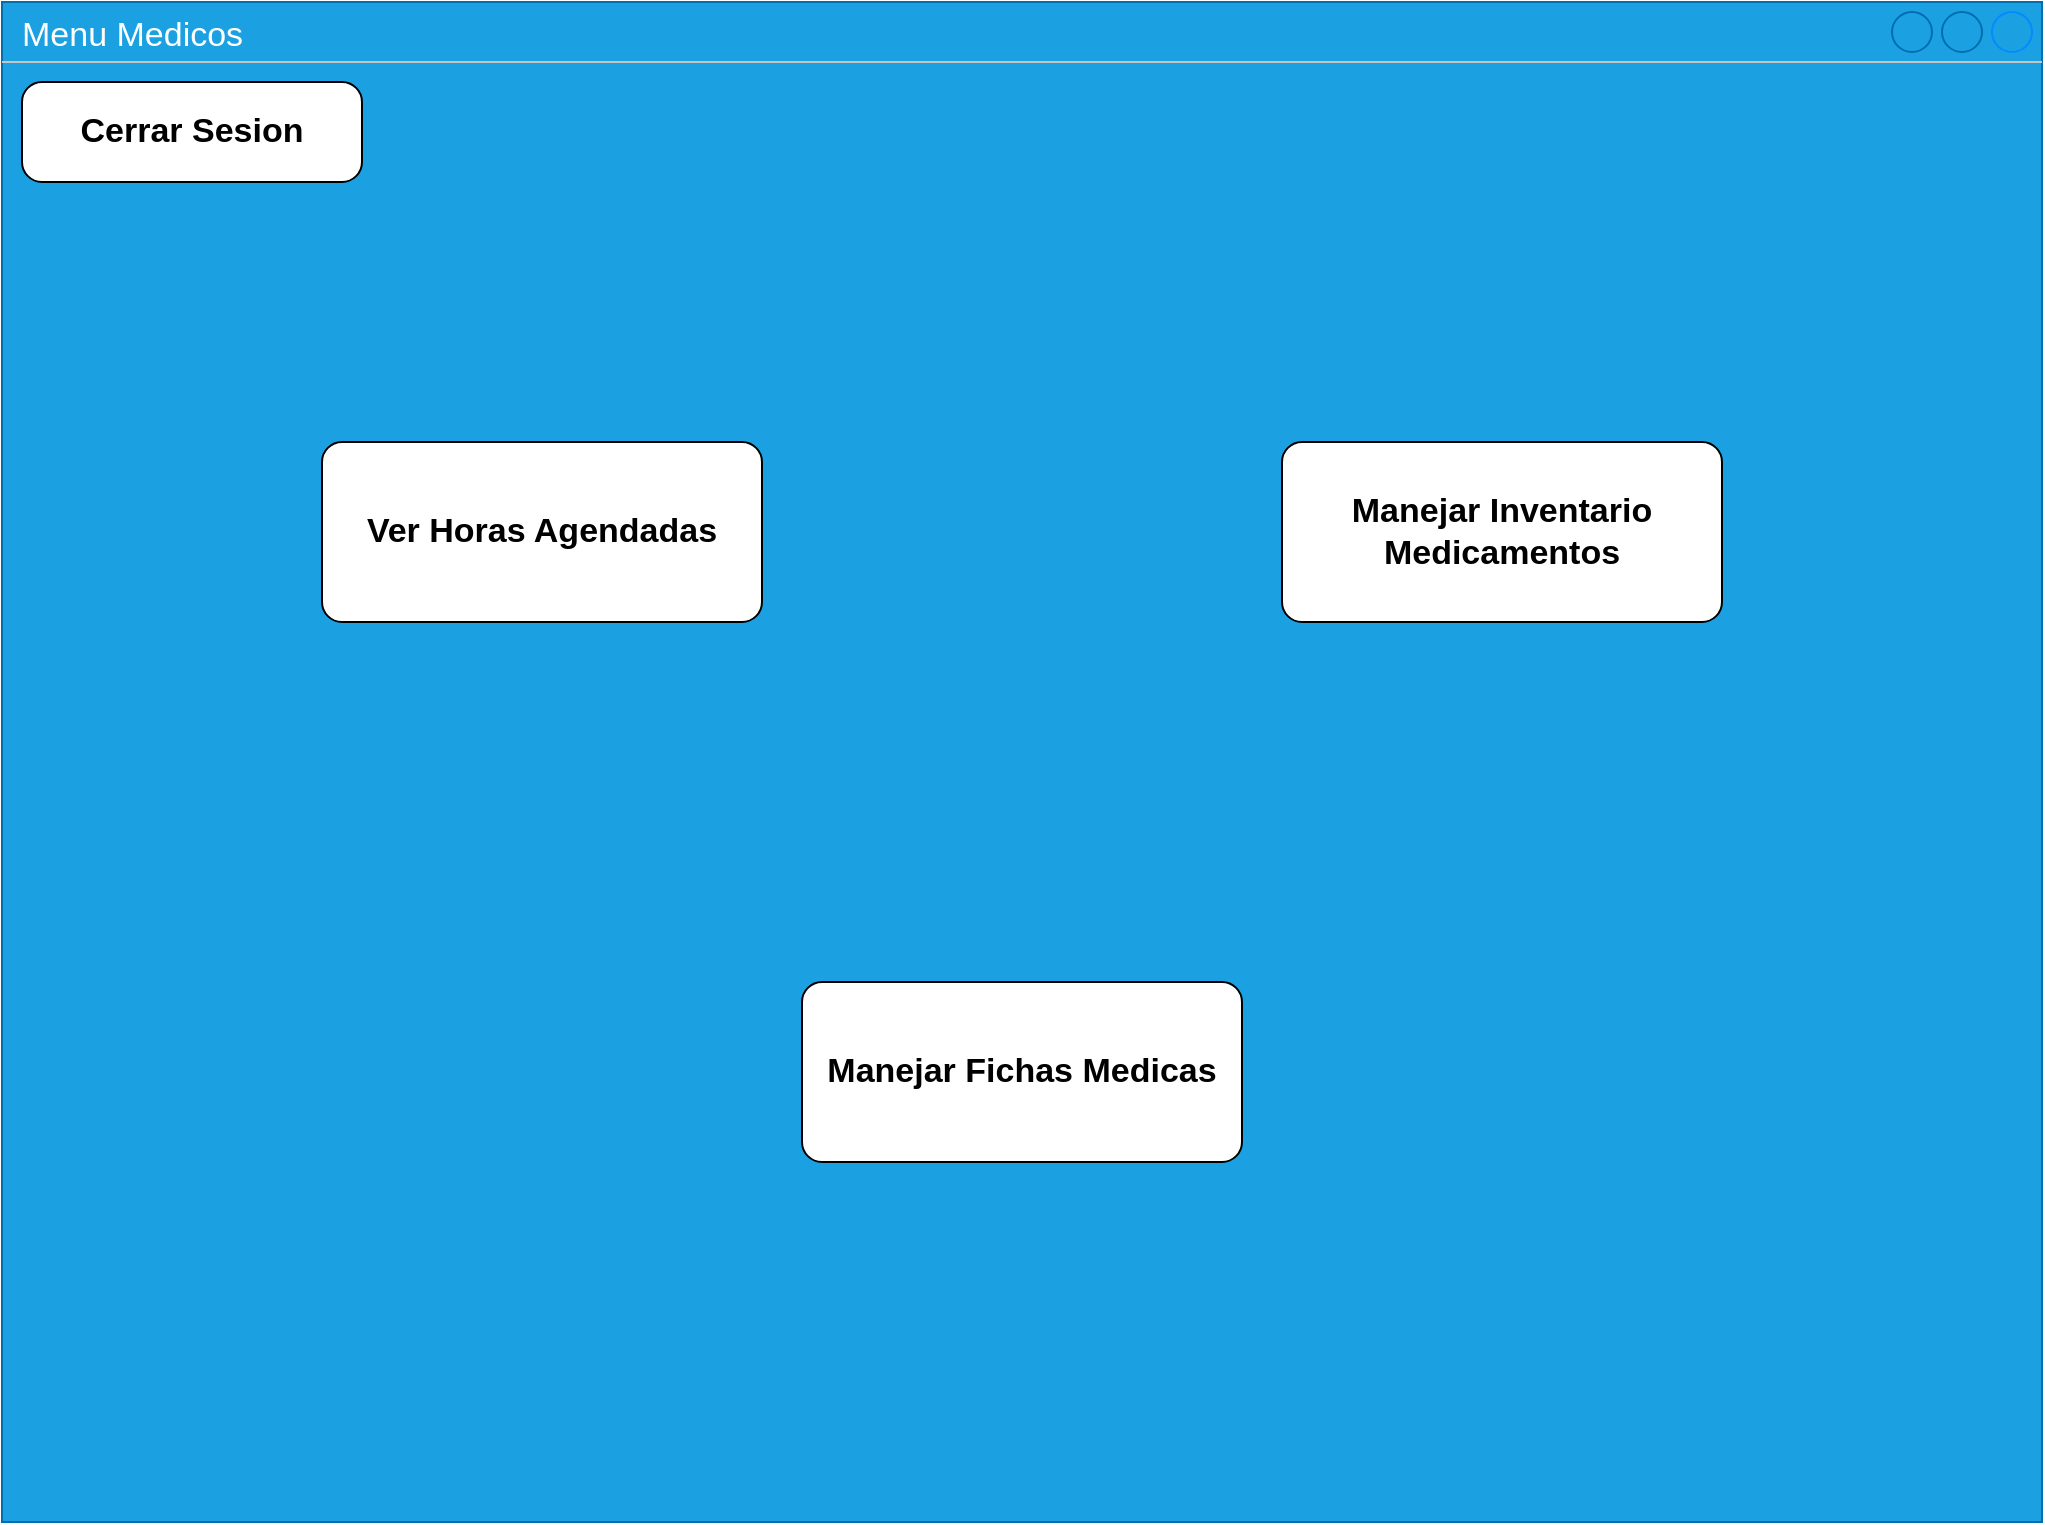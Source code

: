 <mxfile version="24.9.0">
  <diagram name="Página-1" id="7n9qcq4cweztiihZqOki">
    <mxGraphModel dx="1674" dy="746" grid="1" gridSize="10" guides="1" tooltips="1" connect="1" arrows="1" fold="1" page="1" pageScale="1" pageWidth="827" pageHeight="1169" math="0" shadow="0">
      <root>
        <mxCell id="0" />
        <mxCell id="1" parent="0" />
        <mxCell id="ik0fF-yZ9_700ZOFON-I-1" value="Menu Medicos" style="strokeWidth=1;shadow=0;dashed=0;align=center;html=1;shape=mxgraph.mockup.containers.window;align=left;verticalAlign=top;spacingLeft=8;strokeColor2=#008cff;strokeColor3=#c4c4c4;fontColor=#ffffff;mainText=;fontSize=17;labelBackgroundColor=none;whiteSpace=wrap;fillColor=#1ba1e2;strokeColor=#006EAF;" vertex="1" parent="1">
          <mxGeometry x="60" y="190" width="1020" height="760" as="geometry" />
        </mxCell>
        <mxCell id="ik0fF-yZ9_700ZOFON-I-2" value="Ver Horas Agendadas" style="strokeWidth=1;shadow=0;dashed=0;align=center;html=1;shape=mxgraph.mockup.buttons.button;mainText=;buttonStyle=round;fontSize=17;fontStyle=1;whiteSpace=wrap;" vertex="1" parent="1">
          <mxGeometry x="220" y="410" width="220" height="90" as="geometry" />
        </mxCell>
        <mxCell id="ik0fF-yZ9_700ZOFON-I-4" value="Manejar Fichas Medicas" style="strokeWidth=1;shadow=0;dashed=0;align=center;html=1;shape=mxgraph.mockup.buttons.button;mainText=;buttonStyle=round;fontSize=17;fontStyle=1;whiteSpace=wrap;" vertex="1" parent="1">
          <mxGeometry x="460" y="680" width="220" height="90" as="geometry" />
        </mxCell>
        <mxCell id="ik0fF-yZ9_700ZOFON-I-5" value="Manejar Inventario Medicamentos" style="strokeWidth=1;shadow=0;dashed=0;align=center;html=1;shape=mxgraph.mockup.buttons.button;mainText=;buttonStyle=round;fontSize=17;fontStyle=1;whiteSpace=wrap;" vertex="1" parent="1">
          <mxGeometry x="700" y="410" width="220" height="90" as="geometry" />
        </mxCell>
        <mxCell id="ik0fF-yZ9_700ZOFON-I-6" value="Cerrar Sesion" style="strokeWidth=1;shadow=0;dashed=0;align=center;html=1;shape=mxgraph.mockup.buttons.button;mainText=;buttonStyle=round;fontSize=17;fontStyle=1;whiteSpace=wrap;" vertex="1" parent="1">
          <mxGeometry x="70" y="230" width="170" height="50" as="geometry" />
        </mxCell>
      </root>
    </mxGraphModel>
  </diagram>
</mxfile>
